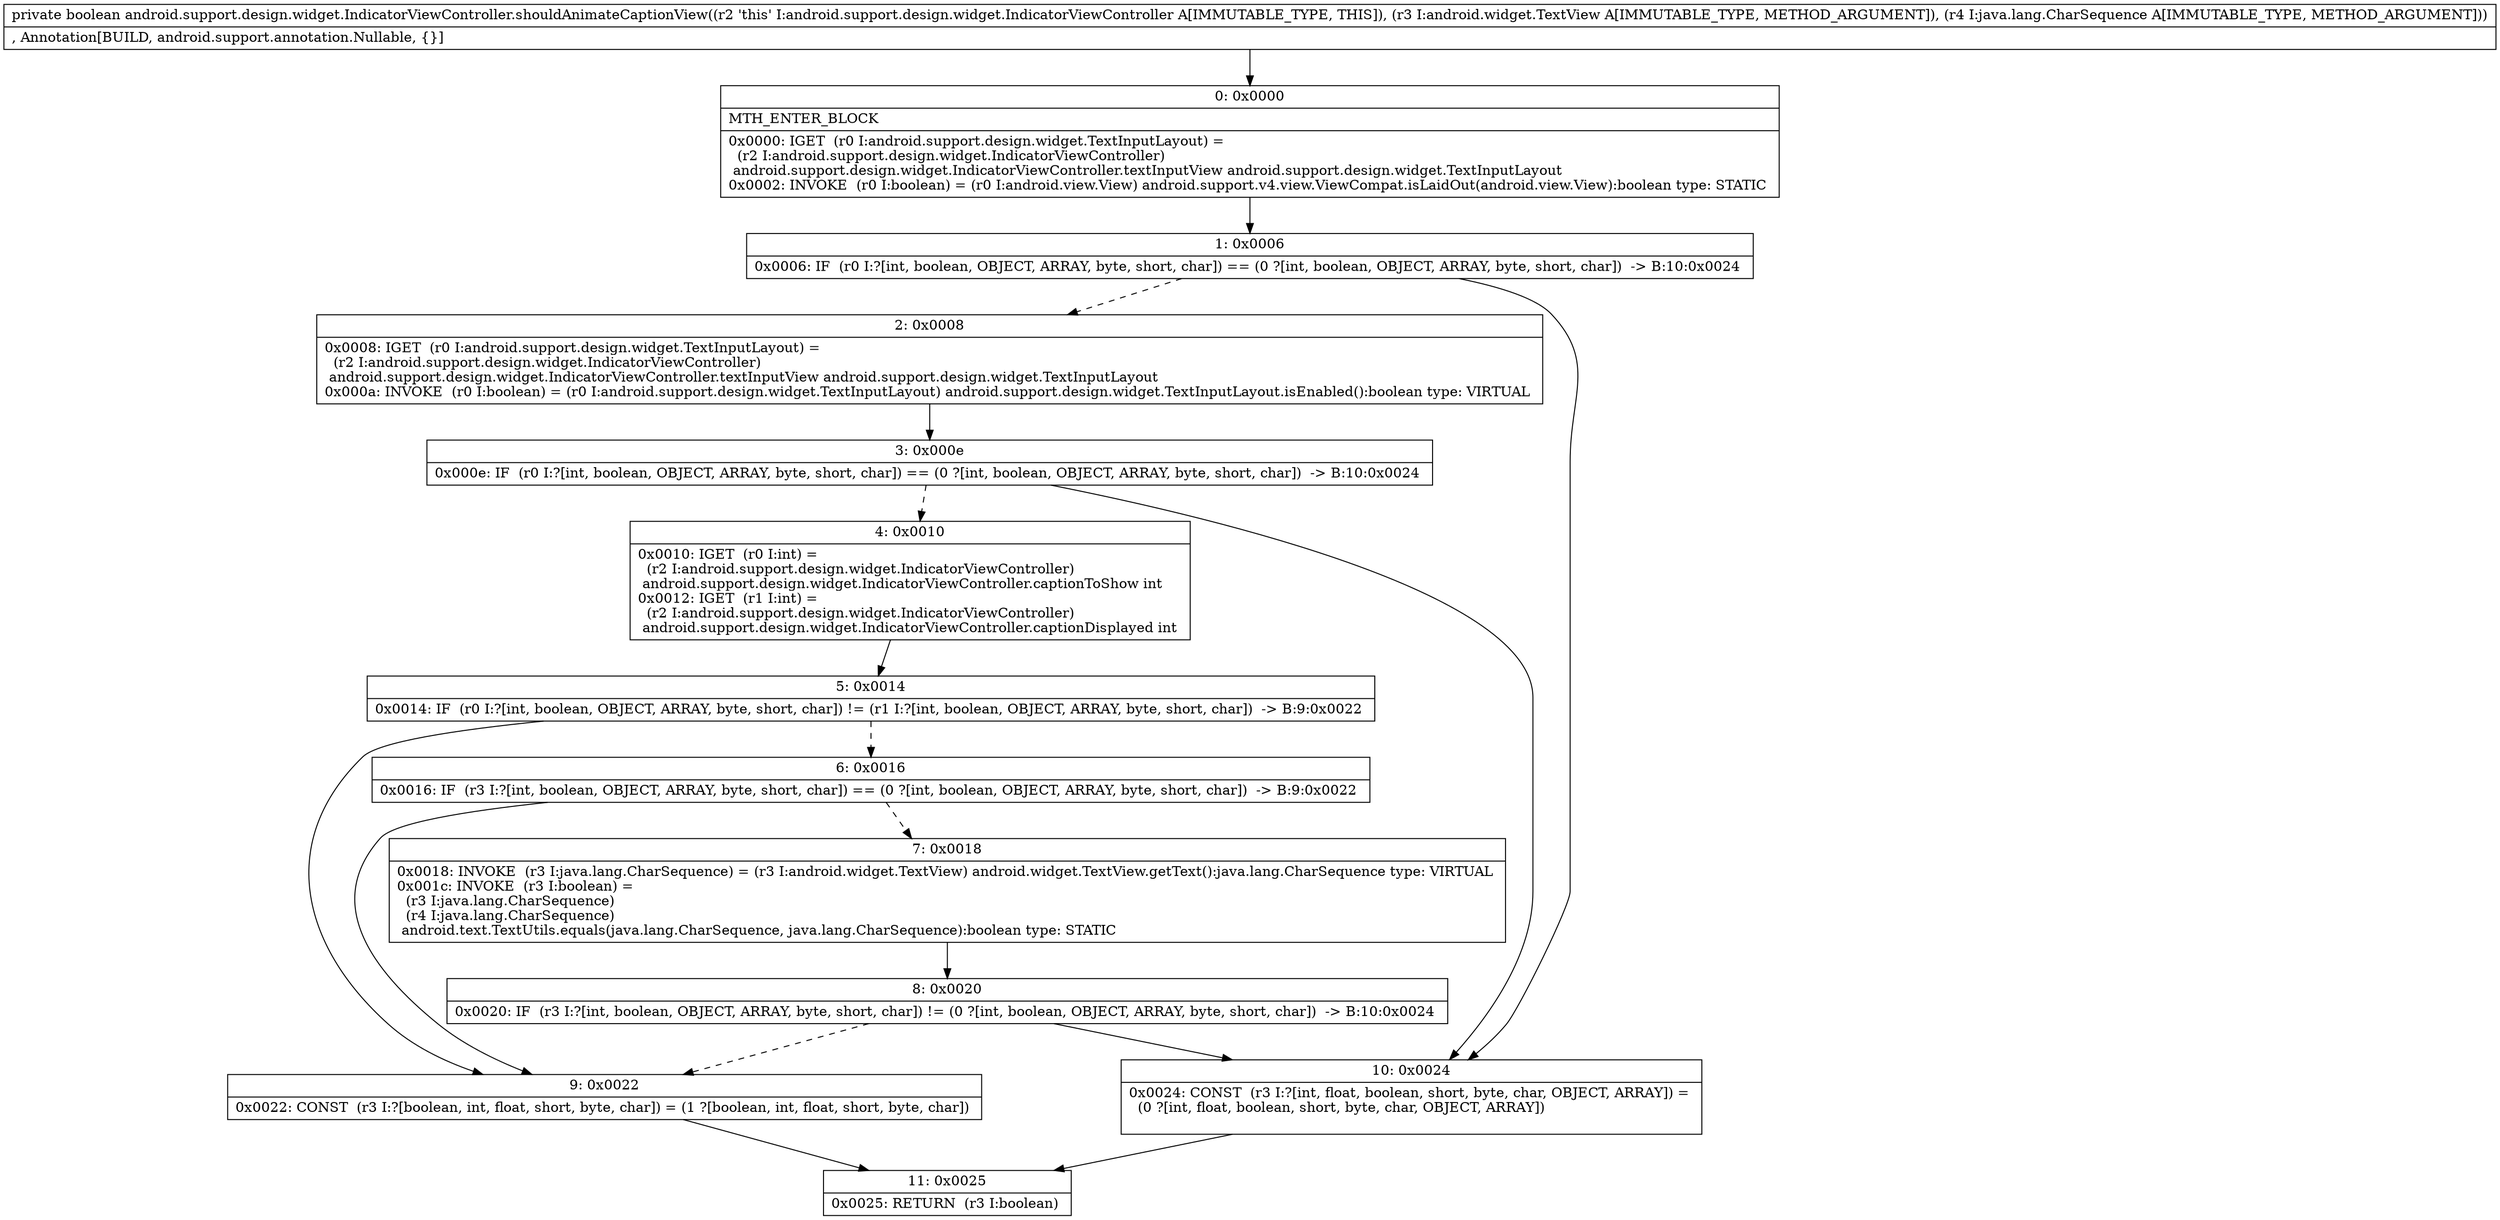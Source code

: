 digraph "CFG forandroid.support.design.widget.IndicatorViewController.shouldAnimateCaptionView(Landroid\/widget\/TextView;Ljava\/lang\/CharSequence;)Z" {
Node_0 [shape=record,label="{0\:\ 0x0000|MTH_ENTER_BLOCK\l|0x0000: IGET  (r0 I:android.support.design.widget.TextInputLayout) = \l  (r2 I:android.support.design.widget.IndicatorViewController)\l android.support.design.widget.IndicatorViewController.textInputView android.support.design.widget.TextInputLayout \l0x0002: INVOKE  (r0 I:boolean) = (r0 I:android.view.View) android.support.v4.view.ViewCompat.isLaidOut(android.view.View):boolean type: STATIC \l}"];
Node_1 [shape=record,label="{1\:\ 0x0006|0x0006: IF  (r0 I:?[int, boolean, OBJECT, ARRAY, byte, short, char]) == (0 ?[int, boolean, OBJECT, ARRAY, byte, short, char])  \-\> B:10:0x0024 \l}"];
Node_2 [shape=record,label="{2\:\ 0x0008|0x0008: IGET  (r0 I:android.support.design.widget.TextInputLayout) = \l  (r2 I:android.support.design.widget.IndicatorViewController)\l android.support.design.widget.IndicatorViewController.textInputView android.support.design.widget.TextInputLayout \l0x000a: INVOKE  (r0 I:boolean) = (r0 I:android.support.design.widget.TextInputLayout) android.support.design.widget.TextInputLayout.isEnabled():boolean type: VIRTUAL \l}"];
Node_3 [shape=record,label="{3\:\ 0x000e|0x000e: IF  (r0 I:?[int, boolean, OBJECT, ARRAY, byte, short, char]) == (0 ?[int, boolean, OBJECT, ARRAY, byte, short, char])  \-\> B:10:0x0024 \l}"];
Node_4 [shape=record,label="{4\:\ 0x0010|0x0010: IGET  (r0 I:int) = \l  (r2 I:android.support.design.widget.IndicatorViewController)\l android.support.design.widget.IndicatorViewController.captionToShow int \l0x0012: IGET  (r1 I:int) = \l  (r2 I:android.support.design.widget.IndicatorViewController)\l android.support.design.widget.IndicatorViewController.captionDisplayed int \l}"];
Node_5 [shape=record,label="{5\:\ 0x0014|0x0014: IF  (r0 I:?[int, boolean, OBJECT, ARRAY, byte, short, char]) != (r1 I:?[int, boolean, OBJECT, ARRAY, byte, short, char])  \-\> B:9:0x0022 \l}"];
Node_6 [shape=record,label="{6\:\ 0x0016|0x0016: IF  (r3 I:?[int, boolean, OBJECT, ARRAY, byte, short, char]) == (0 ?[int, boolean, OBJECT, ARRAY, byte, short, char])  \-\> B:9:0x0022 \l}"];
Node_7 [shape=record,label="{7\:\ 0x0018|0x0018: INVOKE  (r3 I:java.lang.CharSequence) = (r3 I:android.widget.TextView) android.widget.TextView.getText():java.lang.CharSequence type: VIRTUAL \l0x001c: INVOKE  (r3 I:boolean) = \l  (r3 I:java.lang.CharSequence)\l  (r4 I:java.lang.CharSequence)\l android.text.TextUtils.equals(java.lang.CharSequence, java.lang.CharSequence):boolean type: STATIC \l}"];
Node_8 [shape=record,label="{8\:\ 0x0020|0x0020: IF  (r3 I:?[int, boolean, OBJECT, ARRAY, byte, short, char]) != (0 ?[int, boolean, OBJECT, ARRAY, byte, short, char])  \-\> B:10:0x0024 \l}"];
Node_9 [shape=record,label="{9\:\ 0x0022|0x0022: CONST  (r3 I:?[boolean, int, float, short, byte, char]) = (1 ?[boolean, int, float, short, byte, char]) \l}"];
Node_10 [shape=record,label="{10\:\ 0x0024|0x0024: CONST  (r3 I:?[int, float, boolean, short, byte, char, OBJECT, ARRAY]) = \l  (0 ?[int, float, boolean, short, byte, char, OBJECT, ARRAY])\l \l}"];
Node_11 [shape=record,label="{11\:\ 0x0025|0x0025: RETURN  (r3 I:boolean) \l}"];
MethodNode[shape=record,label="{private boolean android.support.design.widget.IndicatorViewController.shouldAnimateCaptionView((r2 'this' I:android.support.design.widget.IndicatorViewController A[IMMUTABLE_TYPE, THIS]), (r3 I:android.widget.TextView A[IMMUTABLE_TYPE, METHOD_ARGUMENT]), (r4 I:java.lang.CharSequence A[IMMUTABLE_TYPE, METHOD_ARGUMENT]))  | , Annotation[BUILD, android.support.annotation.Nullable, \{\}]\l}"];
MethodNode -> Node_0;
Node_0 -> Node_1;
Node_1 -> Node_2[style=dashed];
Node_1 -> Node_10;
Node_2 -> Node_3;
Node_3 -> Node_4[style=dashed];
Node_3 -> Node_10;
Node_4 -> Node_5;
Node_5 -> Node_6[style=dashed];
Node_5 -> Node_9;
Node_6 -> Node_7[style=dashed];
Node_6 -> Node_9;
Node_7 -> Node_8;
Node_8 -> Node_9[style=dashed];
Node_8 -> Node_10;
Node_9 -> Node_11;
Node_10 -> Node_11;
}

